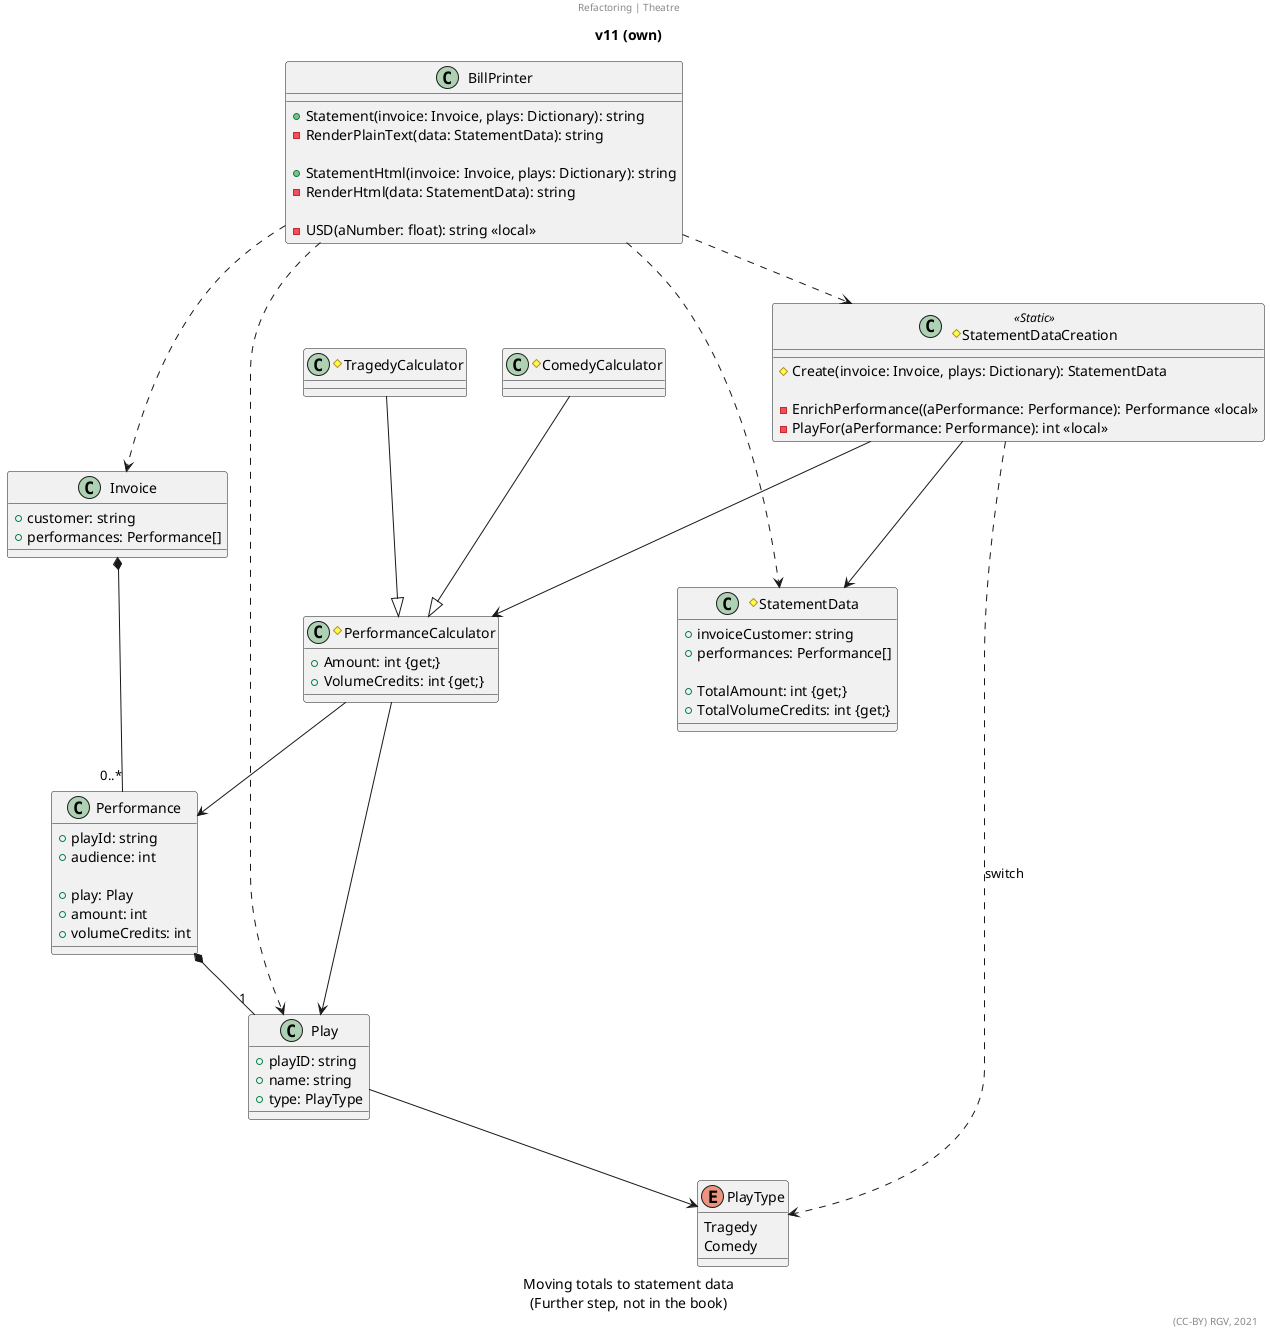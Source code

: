 @startuml
title v11 (own)
center header Refactoring | Theatre
'''''''''''''
allowmixing
'''''''''''''

enum PlayType{
    Tragedy
    Comedy
}

class Performance{
    +playId: string
    +audience: int
    
    +play: Play
    +amount: int
    +volumeCredits: int
}

#class PerformanceCalculator{
    +Amount: int {get;}
    +VolumeCredits: int {get;}
}

#class TragedyCalculator{
}

#class ComedyCalculator{
}

class Invoice{
    +customer: string
    +performances: Performance[]
}

class Play{
    +playID: string
    +name: string
    +type: PlayType
}

#class StatementDataCreation <<Static>>{
    #Create(invoice: Invoice, plays: Dictionary): StatementData
    
    -EnrichPerformance((aPerformance: Performance): Performance <<local>>
    -PlayFor(aPerformance: Performance): int <<local>>
}

#class StatementData{
    +invoiceCustomer: string
    +performances: Performance[]
    
    +TotalAmount: int {get;}
    +TotalVolumeCredits: int {get;}
}

class BillPrinter{
    +Statement(invoice: Invoice, plays: Dictionary): string 
    -RenderPlainText(data: StatementData): string
    
    +StatementHtml(invoice: Invoice, plays: Dictionary): string 
    -RenderHtml(data: StatementData): string
    
    -USD(aNumber: float): string <<local>>
}

'''''''''''''

Play --> PlayType
Invoice *-- "0..*" Performance

Performance *-- "1" Play

TragedyCalculator --|> PerformanceCalculator
ComedyCalculator --|> PerformanceCalculator

PerformanceCalculator --> Performance
PerformanceCalculator --> Play
StatementDataCreation --> PerformanceCalculator

StatementDataCreation --> StatementData
StatementDataCreation ..> PlayType : switch

BillPrinter ..> StatementDataCreation
BillPrinter ..> StatementData

BillPrinter ..> Invoice
BillPrinter ..> Play

'''''''''''''
'''''''''''''
caption Moving totals to statement data\n(Further step, not in the book)
right footer (CC-BY) RGV, 2021
@enduml
